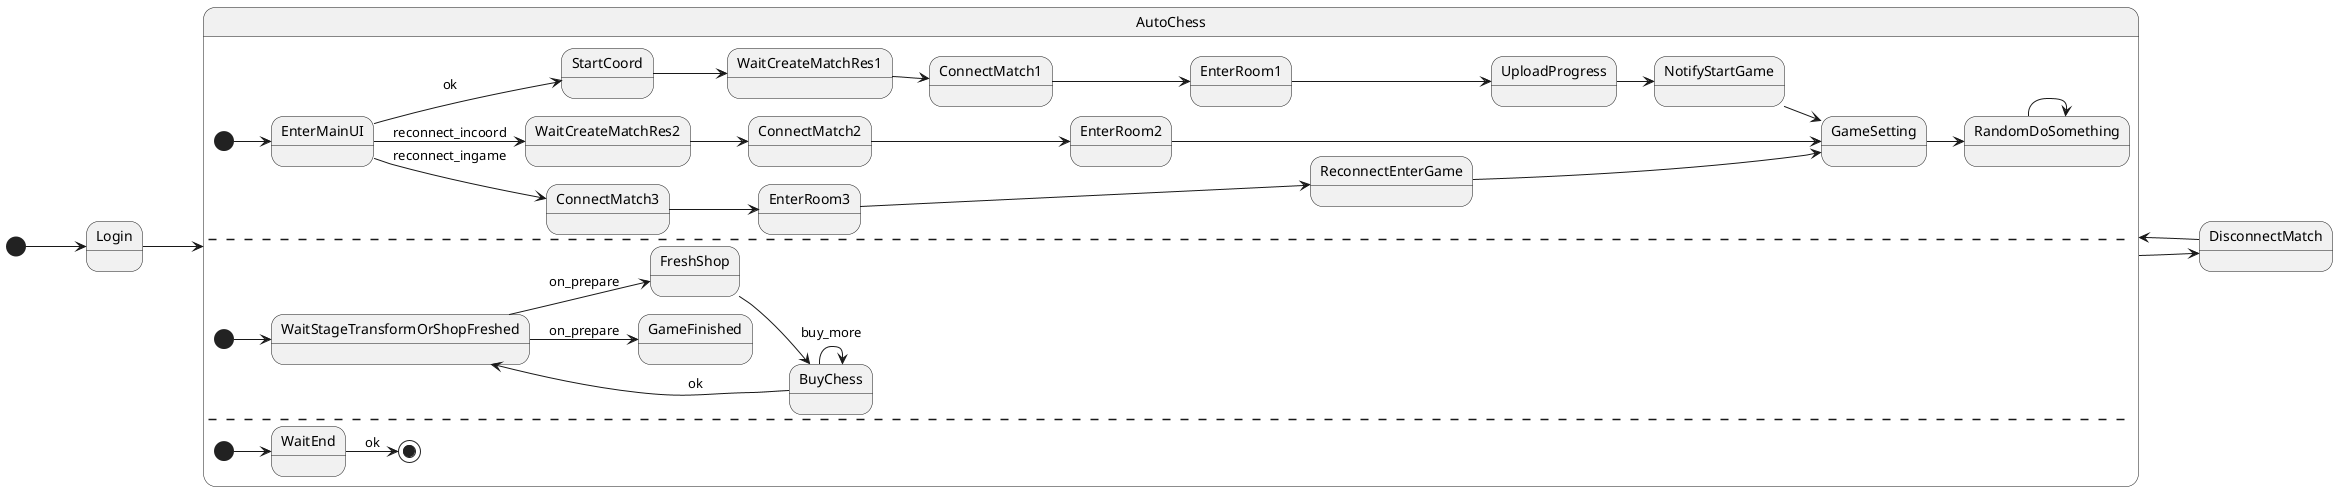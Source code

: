@startuml
left to right direction

[*] --> Login
Login --> AutoChess

state AutoChess {
[*] --> EnterMainUI
EnterMainUI --> StartCoord : ok
EnterMainUI --> WaitCreateMatchRes2 : reconnect_incoord
EnterMainUI --> ConnectMatch3 : reconnect_ingame

StartCoord --> WaitCreateMatchRes1
WaitCreateMatchRes1 --> ConnectMatch1
ConnectMatch1 --> EnterRoom1
EnterRoom1 --> UploadProgress
UploadProgress --> NotifyStartGame

WaitCreateMatchRes2 --> ConnectMatch2
ConnectMatch2 --> EnterRoom2

ConnectMatch3 --> EnterRoom3
EnterRoom3 --> ReconnectEnterGame

NotifyStartGame --> GameSetting
EnterRoom2 --> GameSetting
ReconnectEnterGame --> GameSetting

GameSetting --> RandomDoSomething
RandomDoSomething --> RandomDoSomething
--
[*] --> WaitStageTransformOrShopFreshed
WaitStageTransformOrShopFreshed --> FreshShop : on_prepare
WaitStageTransformOrShopFreshed --> GameFinished : on_prepare

FreshShop --> BuyChess
BuyChess --> BuyChess : buy_more
BuyChess --> WaitStageTransformOrShopFreshed : ok
--
[*] --> WaitEnd
WaitEnd --> [*] : ok
}

AutoChess --> DisconnectMatch
DisconnectMatch --> AutoChess

@enduml